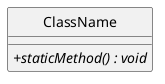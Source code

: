@startuml

hide circle
skinparam classAttributeIconSize 0

class ClassName {
  {abstract} {method} + staticMethod() : void
}

@enduml

